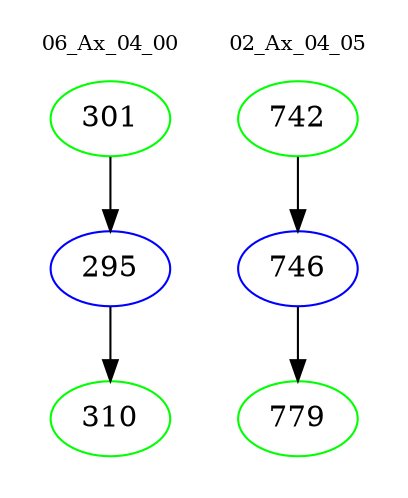 digraph{
subgraph cluster_0 {
color = white
label = "06_Ax_04_00";
fontsize=10;
T0_301 [label="301", color="green"]
T0_301 -> T0_295 [color="black"]
T0_295 [label="295", color="blue"]
T0_295 -> T0_310 [color="black"]
T0_310 [label="310", color="green"]
}
subgraph cluster_1 {
color = white
label = "02_Ax_04_05";
fontsize=10;
T1_742 [label="742", color="green"]
T1_742 -> T1_746 [color="black"]
T1_746 [label="746", color="blue"]
T1_746 -> T1_779 [color="black"]
T1_779 [label="779", color="green"]
}
}
